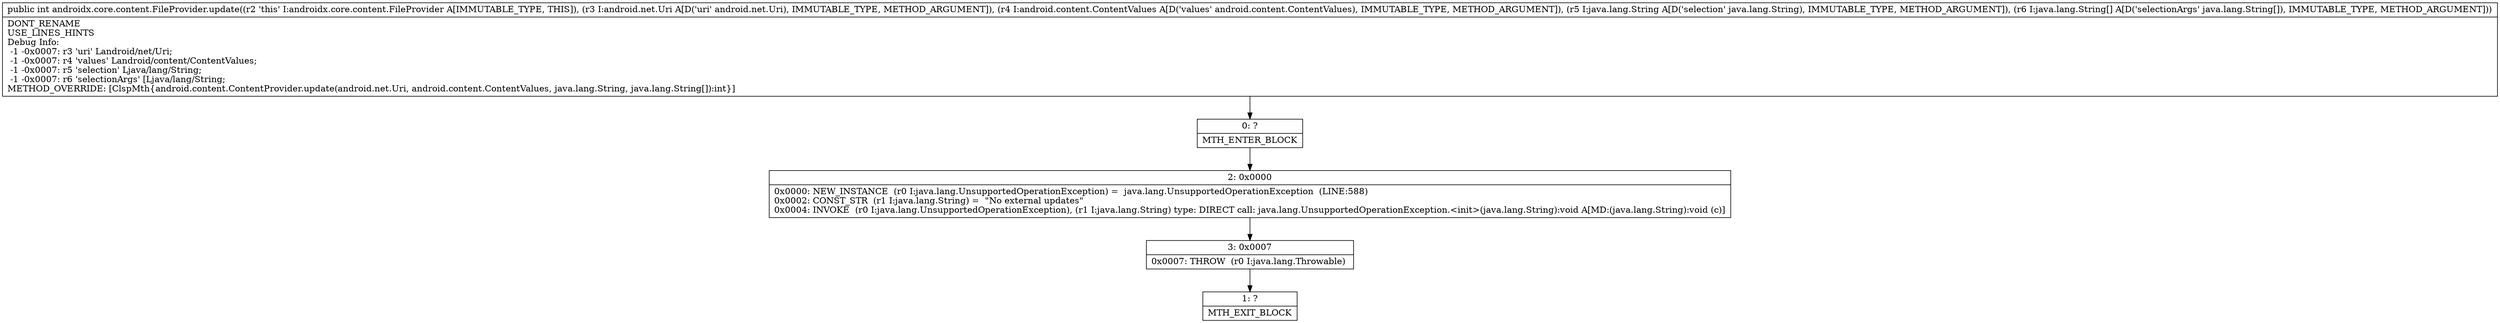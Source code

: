 digraph "CFG forandroidx.core.content.FileProvider.update(Landroid\/net\/Uri;Landroid\/content\/ContentValues;Ljava\/lang\/String;[Ljava\/lang\/String;)I" {
Node_0 [shape=record,label="{0\:\ ?|MTH_ENTER_BLOCK\l}"];
Node_2 [shape=record,label="{2\:\ 0x0000|0x0000: NEW_INSTANCE  (r0 I:java.lang.UnsupportedOperationException) =  java.lang.UnsupportedOperationException  (LINE:588)\l0x0002: CONST_STR  (r1 I:java.lang.String) =  \"No external updates\" \l0x0004: INVOKE  (r0 I:java.lang.UnsupportedOperationException), (r1 I:java.lang.String) type: DIRECT call: java.lang.UnsupportedOperationException.\<init\>(java.lang.String):void A[MD:(java.lang.String):void (c)]\l}"];
Node_3 [shape=record,label="{3\:\ 0x0007|0x0007: THROW  (r0 I:java.lang.Throwable) \l}"];
Node_1 [shape=record,label="{1\:\ ?|MTH_EXIT_BLOCK\l}"];
MethodNode[shape=record,label="{public int androidx.core.content.FileProvider.update((r2 'this' I:androidx.core.content.FileProvider A[IMMUTABLE_TYPE, THIS]), (r3 I:android.net.Uri A[D('uri' android.net.Uri), IMMUTABLE_TYPE, METHOD_ARGUMENT]), (r4 I:android.content.ContentValues A[D('values' android.content.ContentValues), IMMUTABLE_TYPE, METHOD_ARGUMENT]), (r5 I:java.lang.String A[D('selection' java.lang.String), IMMUTABLE_TYPE, METHOD_ARGUMENT]), (r6 I:java.lang.String[] A[D('selectionArgs' java.lang.String[]), IMMUTABLE_TYPE, METHOD_ARGUMENT]))  | DONT_RENAME\lUSE_LINES_HINTS\lDebug Info:\l  \-1 \-0x0007: r3 'uri' Landroid\/net\/Uri;\l  \-1 \-0x0007: r4 'values' Landroid\/content\/ContentValues;\l  \-1 \-0x0007: r5 'selection' Ljava\/lang\/String;\l  \-1 \-0x0007: r6 'selectionArgs' [Ljava\/lang\/String;\lMETHOD_OVERRIDE: [ClspMth\{android.content.ContentProvider.update(android.net.Uri, android.content.ContentValues, java.lang.String, java.lang.String[]):int\}]\l}"];
MethodNode -> Node_0;Node_0 -> Node_2;
Node_2 -> Node_3;
Node_3 -> Node_1;
}

